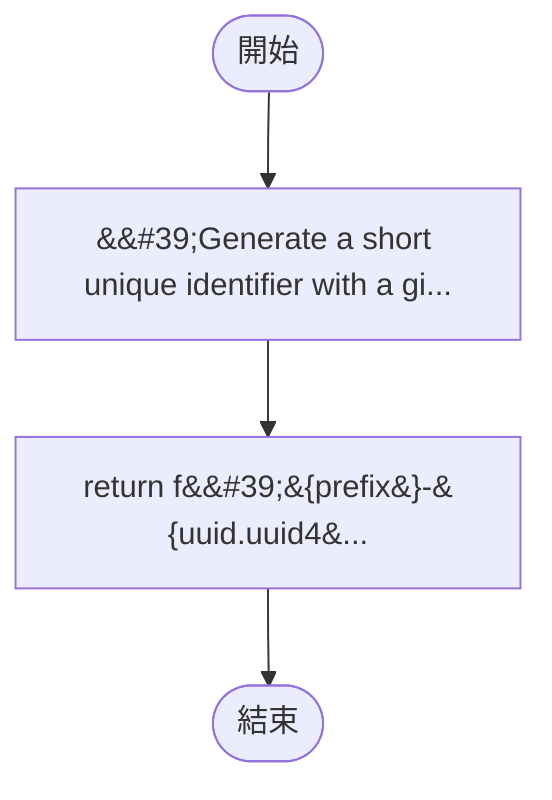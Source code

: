 flowchart TB
    n1([開始])
    n2([結束])
    n3[&amp;&#35;39;Generate a short unique identifier with a gi...]
    n4[return f&amp;&#35;39;&#123;prefix&#125;-&#123;uuid.uuid4&...]
    n1 --> n3
    n3 --> n4
    n4 --> n2